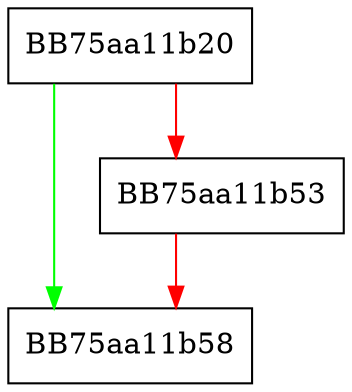 digraph RpfAPI_VFS_SetLength {
  node [shape="box"];
  graph [splines=ortho];
  BB75aa11b20 -> BB75aa11b58 [color="green"];
  BB75aa11b20 -> BB75aa11b53 [color="red"];
  BB75aa11b53 -> BB75aa11b58 [color="red"];
}